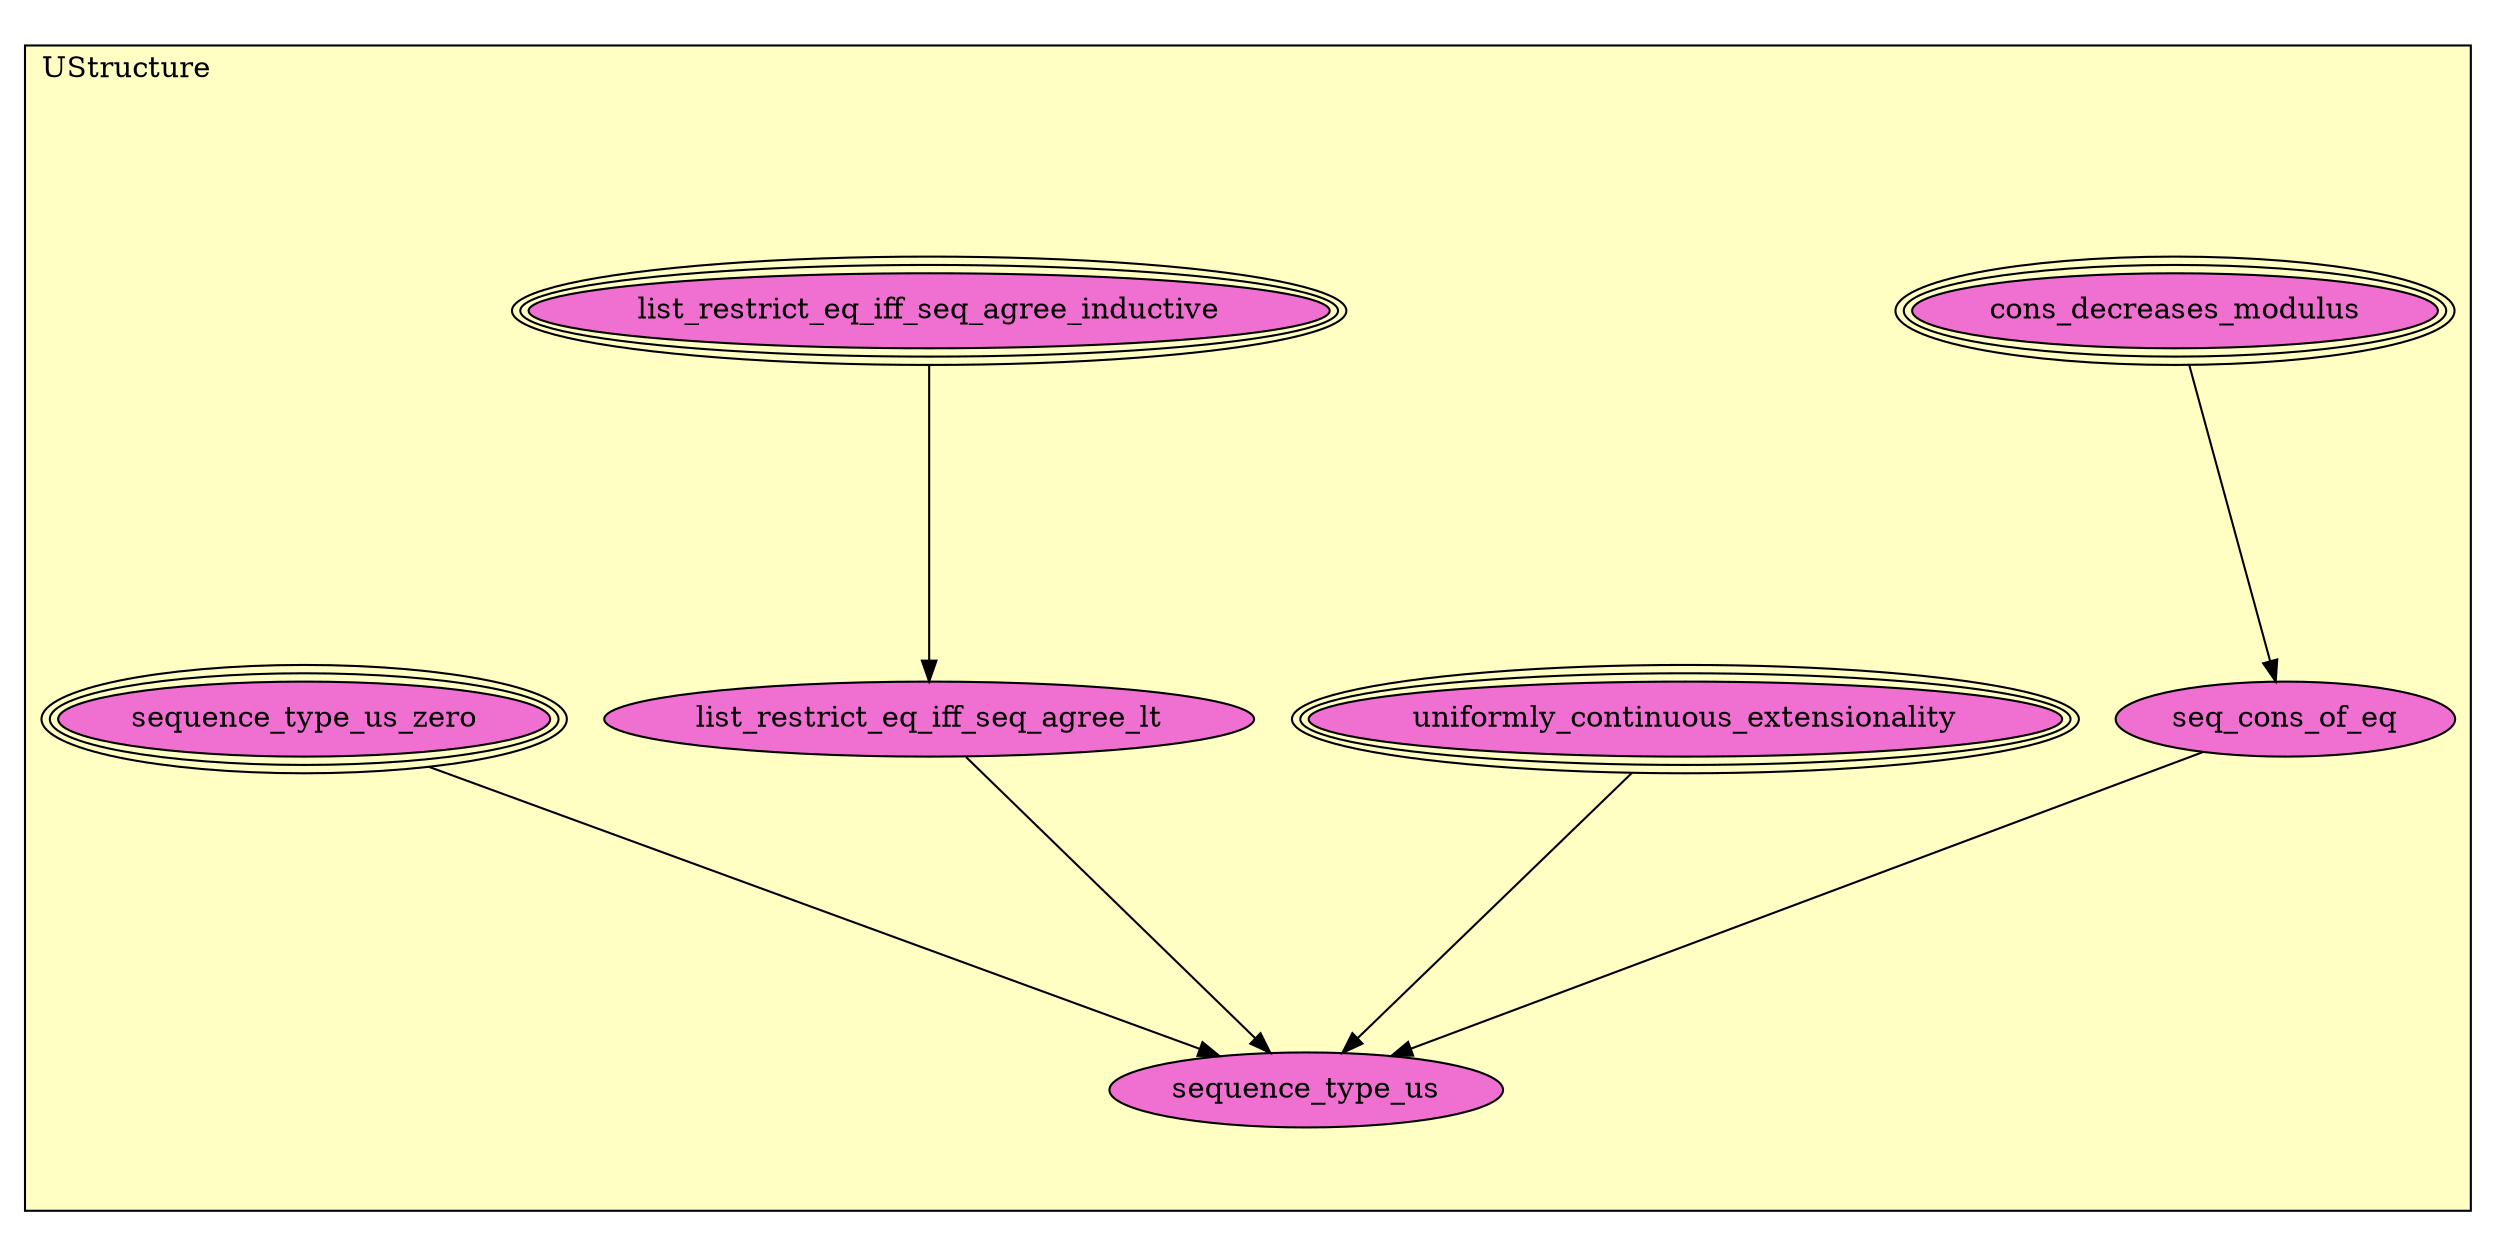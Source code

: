 digraph HoTT_Spaces_NatSeq_UStructure {
  graph [ratio=0.5]
  node [style=filled]
UStructure_cons_decreases_modulus [label="cons_decreases_modulus", URL=<UStructure.html#cons_decreases_modulus>, peripheries=3, fillcolor="#F070D1"] ;
UStructure_uniformly_continuous_extensionality [label="uniformly_continuous_extensionality", URL=<UStructure.html#uniformly_continuous_extensionality>, peripheries=3, fillcolor="#F070D1"] ;
UStructure_list_restrict_eq_iff_seq_agree_inductive [label="list_restrict_eq_iff_seq_agree_inductive", URL=<UStructure.html#list_restrict_eq_iff_seq_agree_inductive>, peripheries=3, fillcolor="#F070D1"] ;
UStructure_list_restrict_eq_iff_seq_agree_lt [label="list_restrict_eq_iff_seq_agree_lt", URL=<UStructure.html#list_restrict_eq_iff_seq_agree_lt>, fillcolor="#F070D1"] ;
UStructure_seq_cons_of_eq [label="seq_cons_of_eq", URL=<UStructure.html#seq_cons_of_eq>, fillcolor="#F070D1"] ;
UStructure_sequence_type_us_zero [label="sequence_type_us_zero", URL=<UStructure.html#sequence_type_us_zero>, peripheries=3, fillcolor="#F070D1"] ;
UStructure_sequence_type_us [label="sequence_type_us", URL=<UStructure.html#sequence_type_us>, fillcolor="#F070D1"] ;
  UStructure_cons_decreases_modulus -> UStructure_seq_cons_of_eq [] ;
  UStructure_uniformly_continuous_extensionality -> UStructure_sequence_type_us [] ;
  UStructure_list_restrict_eq_iff_seq_agree_inductive -> UStructure_list_restrict_eq_iff_seq_agree_lt [] ;
  UStructure_list_restrict_eq_iff_seq_agree_lt -> UStructure_sequence_type_us [] ;
  UStructure_seq_cons_of_eq -> UStructure_sequence_type_us [] ;
  UStructure_sequence_type_us_zero -> UStructure_sequence_type_us [] ;
subgraph cluster_UStructure { label="UStructure"; fillcolor="#FFFFC3"; labeljust=l; style=filled 
UStructure_sequence_type_us; UStructure_sequence_type_us_zero; UStructure_seq_cons_of_eq; UStructure_list_restrict_eq_iff_seq_agree_lt; UStructure_list_restrict_eq_iff_seq_agree_inductive; UStructure_uniformly_continuous_extensionality; UStructure_cons_decreases_modulus; };
} /* END */
